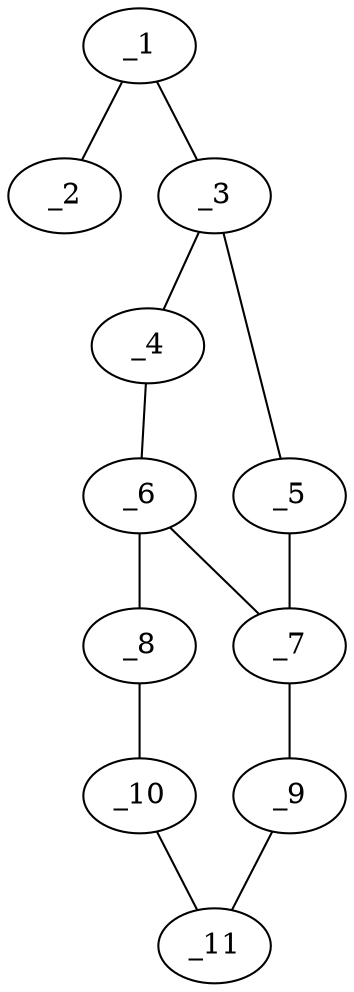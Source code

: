 graph molid49210 {
	_1	 [charge=0,
		chem=1,
		symbol="C  ",
		x="6.2709",
		y=0];
	_2	 [charge=0,
		chem=2,
		symbol="O  ",
		x="6.7709",
		y="-0.866"];
	_1 -- _2	 [valence=2];
	_3	 [charge=0,
		chem=1,
		symbol="C  ",
		x="5.2709",
		y=0];
	_1 -- _3	 [valence=1];
	_4	 [charge=0,
		chem=4,
		symbol="N  ",
		x="4.6831",
		y="0.809"];
	_3 -- _4	 [valence=2];
	_5	 [charge=0,
		chem=5,
		symbol="S  ",
		x="4.6831",
		y="-0.809"];
	_3 -- _5	 [valence=1];
	_6	 [charge=0,
		chem=1,
		symbol="C  ",
		x="3.7321",
		y="0.5"];
	_4 -- _6	 [valence=1];
	_7	 [charge=0,
		chem=1,
		symbol="C  ",
		x="3.7321",
		y="-0.5"];
	_5 -- _7	 [valence=1];
	_6 -- _7	 [valence=1];
	_8	 [charge=0,
		chem=1,
		symbol="C  ",
		x="2.866",
		y=1];
	_6 -- _8	 [valence=2];
	_9	 [charge=0,
		chem=1,
		symbol="C  ",
		x="2.866",
		y="-1"];
	_7 -- _9	 [valence=2];
	_10	 [charge=0,
		chem=1,
		symbol="C  ",
		x=2,
		y="0.5"];
	_8 -- _10	 [valence=1];
	_11	 [charge=0,
		chem=1,
		symbol="C  ",
		x=2,
		y="-0.5"];
	_9 -- _11	 [valence=1];
	_10 -- _11	 [valence=2];
}
